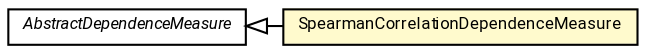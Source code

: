 #!/usr/local/bin/dot
#
# Class diagram 
# Generated by UMLGraph version R5_7_2-60-g0e99a6 (http://www.spinellis.gr/umlgraph/)
#

digraph G {
	graph [fontnames="svg"]
	edge [fontname="Roboto",fontsize=7,labelfontname="Roboto",labelfontsize=7,color="black"];
	node [fontname="Roboto",fontcolor="black",fontsize=8,shape=plaintext,margin=0,width=0,height=0];
	nodesep=0.15;
	ranksep=0.25;
	rankdir=LR;
	// de.lmu.ifi.dbs.elki.math.statistics.dependence.AbstractDependenceMeasure
	c9899763 [label=<<table title="de.lmu.ifi.dbs.elki.math.statistics.dependence.AbstractDependenceMeasure" border="0" cellborder="1" cellspacing="0" cellpadding="2" href="AbstractDependenceMeasure.html" target="_parent">
		<tr><td><table border="0" cellspacing="0" cellpadding="1">
		<tr><td align="center" balign="center"> <font face="Roboto"><i>AbstractDependenceMeasure</i></font> </td></tr>
		</table></td></tr>
		</table>>, URL="AbstractDependenceMeasure.html"];
	// de.lmu.ifi.dbs.elki.math.statistics.dependence.SpearmanCorrelationDependenceMeasure
	c9899766 [label=<<table title="de.lmu.ifi.dbs.elki.math.statistics.dependence.SpearmanCorrelationDependenceMeasure" border="0" cellborder="1" cellspacing="0" cellpadding="2" bgcolor="lemonChiffon" href="SpearmanCorrelationDependenceMeasure.html" target="_parent">
		<tr><td><table border="0" cellspacing="0" cellpadding="1">
		<tr><td align="center" balign="center"> <font face="Roboto">SpearmanCorrelationDependenceMeasure</font> </td></tr>
		</table></td></tr>
		</table>>, URL="SpearmanCorrelationDependenceMeasure.html"];
	// de.lmu.ifi.dbs.elki.math.statistics.dependence.SpearmanCorrelationDependenceMeasure extends de.lmu.ifi.dbs.elki.math.statistics.dependence.AbstractDependenceMeasure
	c9899763 -> c9899766 [arrowtail=empty,dir=back,weight=10];
}


